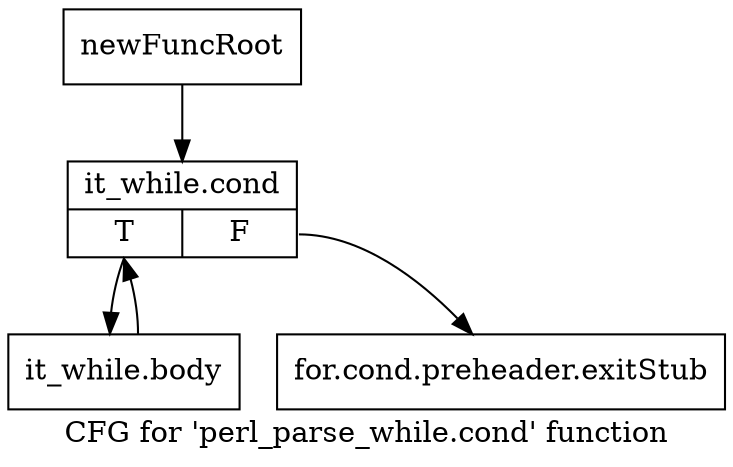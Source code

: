 digraph "CFG for 'perl_parse_while.cond' function" {
	label="CFG for 'perl_parse_while.cond' function";

	Node0x4d3a310 [shape=record,label="{newFuncRoot}"];
	Node0x4d3a310 -> Node0x4d3cc80;
	Node0x4d3cc30 [shape=record,label="{for.cond.preheader.exitStub}"];
	Node0x4d3cc80 [shape=record,label="{it_while.cond|{<s0>T|<s1>F}}"];
	Node0x4d3cc80:s0 -> Node0x4d3ccd0;
	Node0x4d3cc80:s1 -> Node0x4d3cc30;
	Node0x4d3ccd0 [shape=record,label="{it_while.body}"];
	Node0x4d3ccd0 -> Node0x4d3cc80;
}
